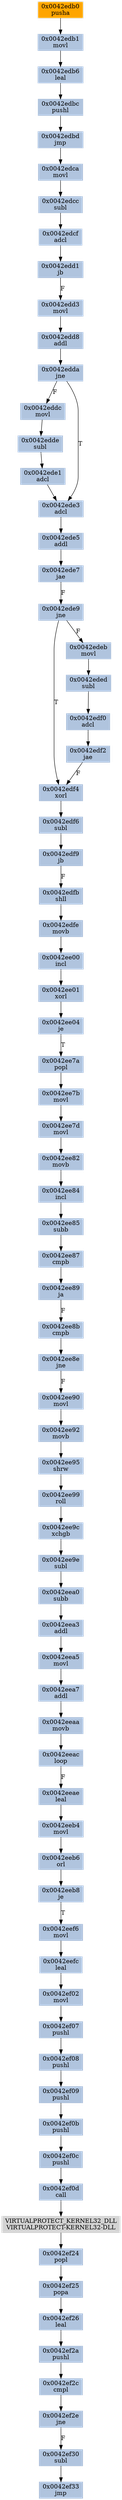 strict digraph G {
	graph [bgcolor=transparent,
		name=G
	];
	node [color=lightsteelblue,
		fillcolor=lightsteelblue,
		shape=rectangle,
		style=filled
	];
	"0x0042ede5"	[label="0x0042ede5
addl"];
	"0x0042ede7"	[label="0x0042ede7
jae"];
	"0x0042ede5" -> "0x0042ede7"	[color="#000000"];
	"0x0042edf6"	[label="0x0042edf6
subl"];
	"0x0042edf9"	[label="0x0042edf9
jb"];
	"0x0042edf6" -> "0x0042edf9"	[color="#000000"];
	"0x0042ef0c"	[label="0x0042ef0c
pushl"];
	"0x0042ef0d"	[label="0x0042ef0d
call"];
	"0x0042ef0c" -> "0x0042ef0d"	[color="#000000"];
	"0x0042ee99"	[label="0x0042ee99
roll"];
	"0x0042ee9c"	[label="0x0042ee9c
xchgb"];
	"0x0042ee99" -> "0x0042ee9c"	[color="#000000"];
	"0x0042eeac"	[label="0x0042eeac
loop"];
	"0x0042eeae"	[label="0x0042eeae
leal"];
	"0x0042eeac" -> "0x0042eeae"	[color="#000000",
		label=F];
	"0x0042eded"	[label="0x0042eded
subl"];
	"0x0042edf0"	[label="0x0042edf0
adcl"];
	"0x0042eded" -> "0x0042edf0"	[color="#000000"];
	"0x0042ef0b"	[label="0x0042ef0b
pushl"];
	"0x0042ef0b" -> "0x0042ef0c"	[color="#000000"];
	"0x0042ede9"	[label="0x0042ede9
jne"];
	"0x0042edf4"	[label="0x0042edf4
xorl"];
	"0x0042ede9" -> "0x0042edf4"	[color="#000000",
		label=T];
	"0x0042edeb"	[label="0x0042edeb
movl"];
	"0x0042ede9" -> "0x0042edeb"	[color="#000000",
		label=F];
	"0x0042ef30"	[label="0x0042ef30
subl"];
	"0x0042ef33"	[label="0x0042ef33
jmp"];
	"0x0042ef30" -> "0x0042ef33"	[color="#000000"];
	"0x0042edde"	[label="0x0042edde
subl"];
	"0x0042ede1"	[label="0x0042ede1
adcl"];
	"0x0042edde" -> "0x0042ede1"	[color="#000000"];
	"0x0042ef24"	[label="0x0042ef24
popl"];
	"0x0042ef25"	[label="0x0042ef25
popa"];
	"0x0042ef24" -> "0x0042ef25"	[color="#000000"];
	"0x0042ee8b"	[label="0x0042ee8b
cmpb"];
	"0x0042ee8e"	[label="0x0042ee8e
jne"];
	"0x0042ee8b" -> "0x0042ee8e"	[color="#000000"];
	"0x0042eefc"	[label="0x0042eefc
leal"];
	"0x0042ef02"	[label="0x0042ef02
movl"];
	"0x0042eefc" -> "0x0042ef02"	[color="#000000"];
	"0x0042edf4" -> "0x0042edf6"	[color="#000000"];
	"0x0042edfe"	[label="0x0042edfe
movb"];
	"0x0042ee00"	[label="0x0042ee00
incl"];
	"0x0042edfe" -> "0x0042ee00"	[color="#000000"];
	"0x0042ede7" -> "0x0042ede9"	[color="#000000",
		label=F];
	"0x0042eddc"	[label="0x0042eddc
movl"];
	"0x0042eddc" -> "0x0042edde"	[color="#000000"];
	"0x0042edfb"	[label="0x0042edfb
shll"];
	"0x0042edfb" -> "0x0042edfe"	[color="#000000"];
	"0x0042edeb" -> "0x0042eded"	[color="#000000"];
	"0x0042edd8"	[label="0x0042edd8
addl"];
	"0x0042edda"	[label="0x0042edda
jne"];
	"0x0042edd8" -> "0x0042edda"	[color="#000000"];
	"0x0042ef07"	[label="0x0042ef07
pushl"];
	"0x0042ef02" -> "0x0042ef07"	[color="#000000"];
	"0x0042eeb4"	[label="0x0042eeb4
movl"];
	"0x0042eeae" -> "0x0042eeb4"	[color="#000000"];
	"0x0042ee90"	[label="0x0042ee90
movl"];
	"0x0042ee92"	[label="0x0042ee92
movb"];
	"0x0042ee90" -> "0x0042ee92"	[color="#000000"];
	"0x0042ee7d"	[label="0x0042ee7d
movl"];
	"0x0042ee82"	[label="0x0042ee82
movb"];
	"0x0042ee7d" -> "0x0042ee82"	[color="#000000"];
	"0x0042ee01"	[label="0x0042ee01
xorl"];
	"0x0042ee00" -> "0x0042ee01"	[color="#000000"];
	"0x0042edf9" -> "0x0042edfb"	[color="#000000",
		label=F];
	"0x0042edd3"	[label="0x0042edd3
movl"];
	"0x0042edd3" -> "0x0042edd8"	[color="#000000"];
	"0x0042edcc"	[label="0x0042edcc
subl"];
	"0x0042edcf"	[label="0x0042edcf
adcl"];
	"0x0042edcc" -> "0x0042edcf"	[color="#000000"];
	VIRTUALPROTECT_KERNEL32_DLL	[color=lightgrey,
		fillcolor=lightgrey,
		label="VIRTUALPROTECT_KERNEL32_DLL
VIRTUALPROTECT-KERNEL32-DLL"];
	VIRTUALPROTECT_KERNEL32_DLL -> "0x0042ef24"	[color="#000000"];
	"0x0042ef2c"	[label="0x0042ef2c
cmpl"];
	"0x0042ef2e"	[label="0x0042ef2e
jne"];
	"0x0042ef2c" -> "0x0042ef2e"	[color="#000000"];
	"0x0042edd1"	[label="0x0042edd1
jb"];
	"0x0042edd1" -> "0x0042edd3"	[color="#000000",
		label=F];
	"0x0042ef2a"	[label="0x0042ef2a
pushl"];
	"0x0042ef2a" -> "0x0042ef2c"	[color="#000000"];
	"0x0042ef08"	[label="0x0042ef08
pushl"];
	"0x0042ef09"	[label="0x0042ef09
pushl"];
	"0x0042ef08" -> "0x0042ef09"	[color="#000000"];
	"0x0042eeb8"	[label="0x0042eeb8
je"];
	"0x0042eef6"	[label="0x0042eef6
movl"];
	"0x0042eeb8" -> "0x0042eef6"	[color="#000000",
		label=T];
	"0x0042edbc"	[label="0x0042edbc
pushl"];
	"0x0042edbd"	[label="0x0042edbd
jmp"];
	"0x0042edbc" -> "0x0042edbd"	[color="#000000"];
	"0x0042eea7"	[label="0x0042eea7
addl"];
	"0x0042eeaa"	[label="0x0042eeaa
movb"];
	"0x0042eea7" -> "0x0042eeaa"	[color="#000000"];
	"0x0042edb6"	[label="0x0042edb6
leal"];
	"0x0042edb6" -> "0x0042edbc"	[color="#000000"];
	"0x0042eeb6"	[label="0x0042eeb6
orl"];
	"0x0042eeb4" -> "0x0042eeb6"	[color="#000000"];
	"0x0042eea0"	[label="0x0042eea0
subb"];
	"0x0042eea3"	[label="0x0042eea3
addl"];
	"0x0042eea0" -> "0x0042eea3"	[color="#000000"];
	"0x0042edb0"	[color=lightgrey,
		fillcolor=orange,
		label="0x0042edb0
pusha"];
	"0x0042edb1"	[label="0x0042edb1
movl"];
	"0x0042edb0" -> "0x0042edb1"	[color="#000000"];
	"0x0042ef26"	[label="0x0042ef26
leal"];
	"0x0042ef26" -> "0x0042ef2a"	[color="#000000"];
	"0x0042eeaa" -> "0x0042eeac"	[color="#000000"];
	"0x0042ee7b"	[label="0x0042ee7b
movl"];
	"0x0042ee7b" -> "0x0042ee7d"	[color="#000000"];
	"0x0042ef09" -> "0x0042ef0b"	[color="#000000"];
	"0x0042eef6" -> "0x0042eefc"	[color="#000000"];
	"0x0042ee7a"	[label="0x0042ee7a
popl"];
	"0x0042ee7a" -> "0x0042ee7b"	[color="#000000"];
	"0x0042ee04"	[label="0x0042ee04
je"];
	"0x0042ee04" -> "0x0042ee7a"	[color="#000000",
		label=T];
	"0x0042ee87"	[label="0x0042ee87
cmpb"];
	"0x0042ee89"	[label="0x0042ee89
ja"];
	"0x0042ee87" -> "0x0042ee89"	[color="#000000"];
	"0x0042ee85"	[label="0x0042ee85
subb"];
	"0x0042ee85" -> "0x0042ee87"	[color="#000000"];
	"0x0042edda" -> "0x0042eddc"	[color="#000000",
		label=F];
	"0x0042ede3"	[label="0x0042ede3
adcl"];
	"0x0042edda" -> "0x0042ede3"	[color="#000000",
		label=T];
	"0x0042ede1" -> "0x0042ede3"	[color="#000000"];
	"0x0042edf2"	[label="0x0042edf2
jae"];
	"0x0042edf0" -> "0x0042edf2"	[color="#000000"];
	"0x0042ef25" -> "0x0042ef26"	[color="#000000"];
	"0x0042eeb6" -> "0x0042eeb8"	[color="#000000"];
	"0x0042ef07" -> "0x0042ef08"	[color="#000000"];
	"0x0042eea5"	[label="0x0042eea5
movl"];
	"0x0042eea5" -> "0x0042eea7"	[color="#000000"];
	"0x0042ee8e" -> "0x0042ee90"	[color="#000000",
		label=F];
	"0x0042ede3" -> "0x0042ede5"	[color="#000000"];
	"0x0042ee89" -> "0x0042ee8b"	[color="#000000",
		label=F];
	"0x0042edca"	[label="0x0042edca
movl"];
	"0x0042edca" -> "0x0042edcc"	[color="#000000"];
	"0x0042edf2" -> "0x0042edf4"	[color="#000000",
		label=F];
	"0x0042ee9e"	[label="0x0042ee9e
subl"];
	"0x0042ee9e" -> "0x0042eea0"	[color="#000000"];
	"0x0042edcf" -> "0x0042edd1"	[color="#000000"];
	"0x0042ee9c" -> "0x0042ee9e"	[color="#000000"];
	"0x0042ef0d" -> VIRTUALPROTECT_KERNEL32_DLL	[color="#000000"];
	"0x0042eea3" -> "0x0042eea5"	[color="#000000"];
	"0x0042ee95"	[label="0x0042ee95
shrw"];
	"0x0042ee95" -> "0x0042ee99"	[color="#000000"];
	"0x0042edbd" -> "0x0042edca"	[color="#000000"];
	"0x0042ee84"	[label="0x0042ee84
incl"];
	"0x0042ee84" -> "0x0042ee85"	[color="#000000"];
	"0x0042ee92" -> "0x0042ee95"	[color="#000000"];
	"0x0042ef2e" -> "0x0042ef30"	[color="#000000",
		label=F];
	"0x0042ee01" -> "0x0042ee04"	[color="#000000"];
	"0x0042edb1" -> "0x0042edb6"	[color="#000000"];
	"0x0042ee82" -> "0x0042ee84"	[color="#000000"];
}
